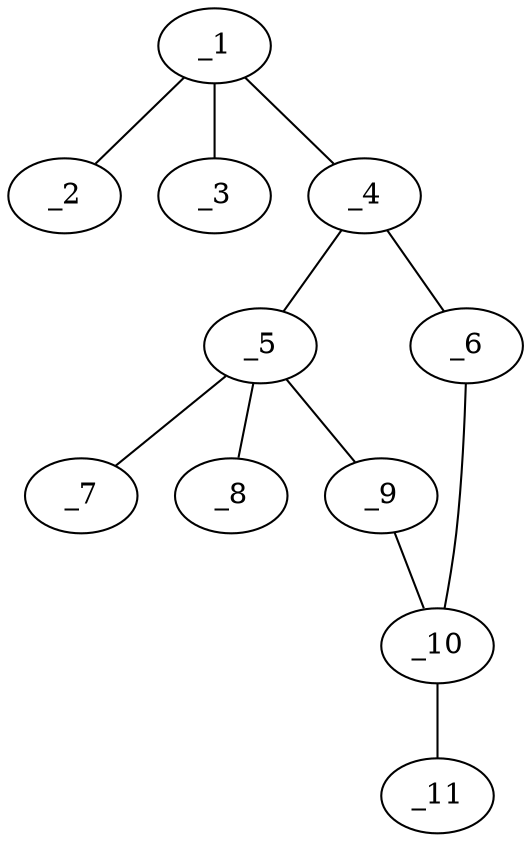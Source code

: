graph molid191990 {
	_1	 [charge=0,
		chem=1,
		symbol="C  ",
		x="2.7431",
		y="0.4907"];
	_2	 [charge=0,
		chem=2,
		symbol="O  ",
		x=2,
		y="-0.1785"];
	_1 -- _2	 [valence=2];
	_3	 [charge=0,
		chem=2,
		symbol="O  ",
		x="2.5352",
		y="1.4688"];
	_1 -- _3	 [valence=1];
	_4	 [charge=0,
		chem=1,
		symbol="C  ",
		x="3.6942",
		y="0.1816"];
	_1 -- _4	 [valence=1];
	_5	 [charge=0,
		chem=6,
		symbol="P  ",
		x="4.5032",
		y="0.7694"];
	_4 -- _5	 [valence=1];
	_6	 [charge=0,
		chem=1,
		symbol="C  ",
		x="4.0032",
		y="-0.7694"];
	_4 -- _6	 [valence=1];
	_7	 [charge=0,
		chem=1,
		symbol="C  ",
		x="3.9154",
		y="1.5784"];
	_5 -- _7	 [valence=1];
	_8	 [charge=0,
		chem=2,
		symbol="O  ",
		x="5.091",
		y="1.5784"];
	_5 -- _8	 [valence=2];
	_9	 [charge=0,
		chem=1,
		symbol="C  ",
		x="5.3122",
		y="0.1816"];
	_5 -- _9	 [valence=1];
	_10	 [charge=0,
		chem=1,
		symbol="C  ",
		x="5.0032",
		y="-0.7694"];
	_6 -- _10	 [valence=2];
	_9 -- _10	 [valence=1];
	_11	 [charge=0,
		chem=1,
		symbol="C  ",
		x="5.591",
		y="-1.5784"];
	_10 -- _11	 [valence=1];
}
